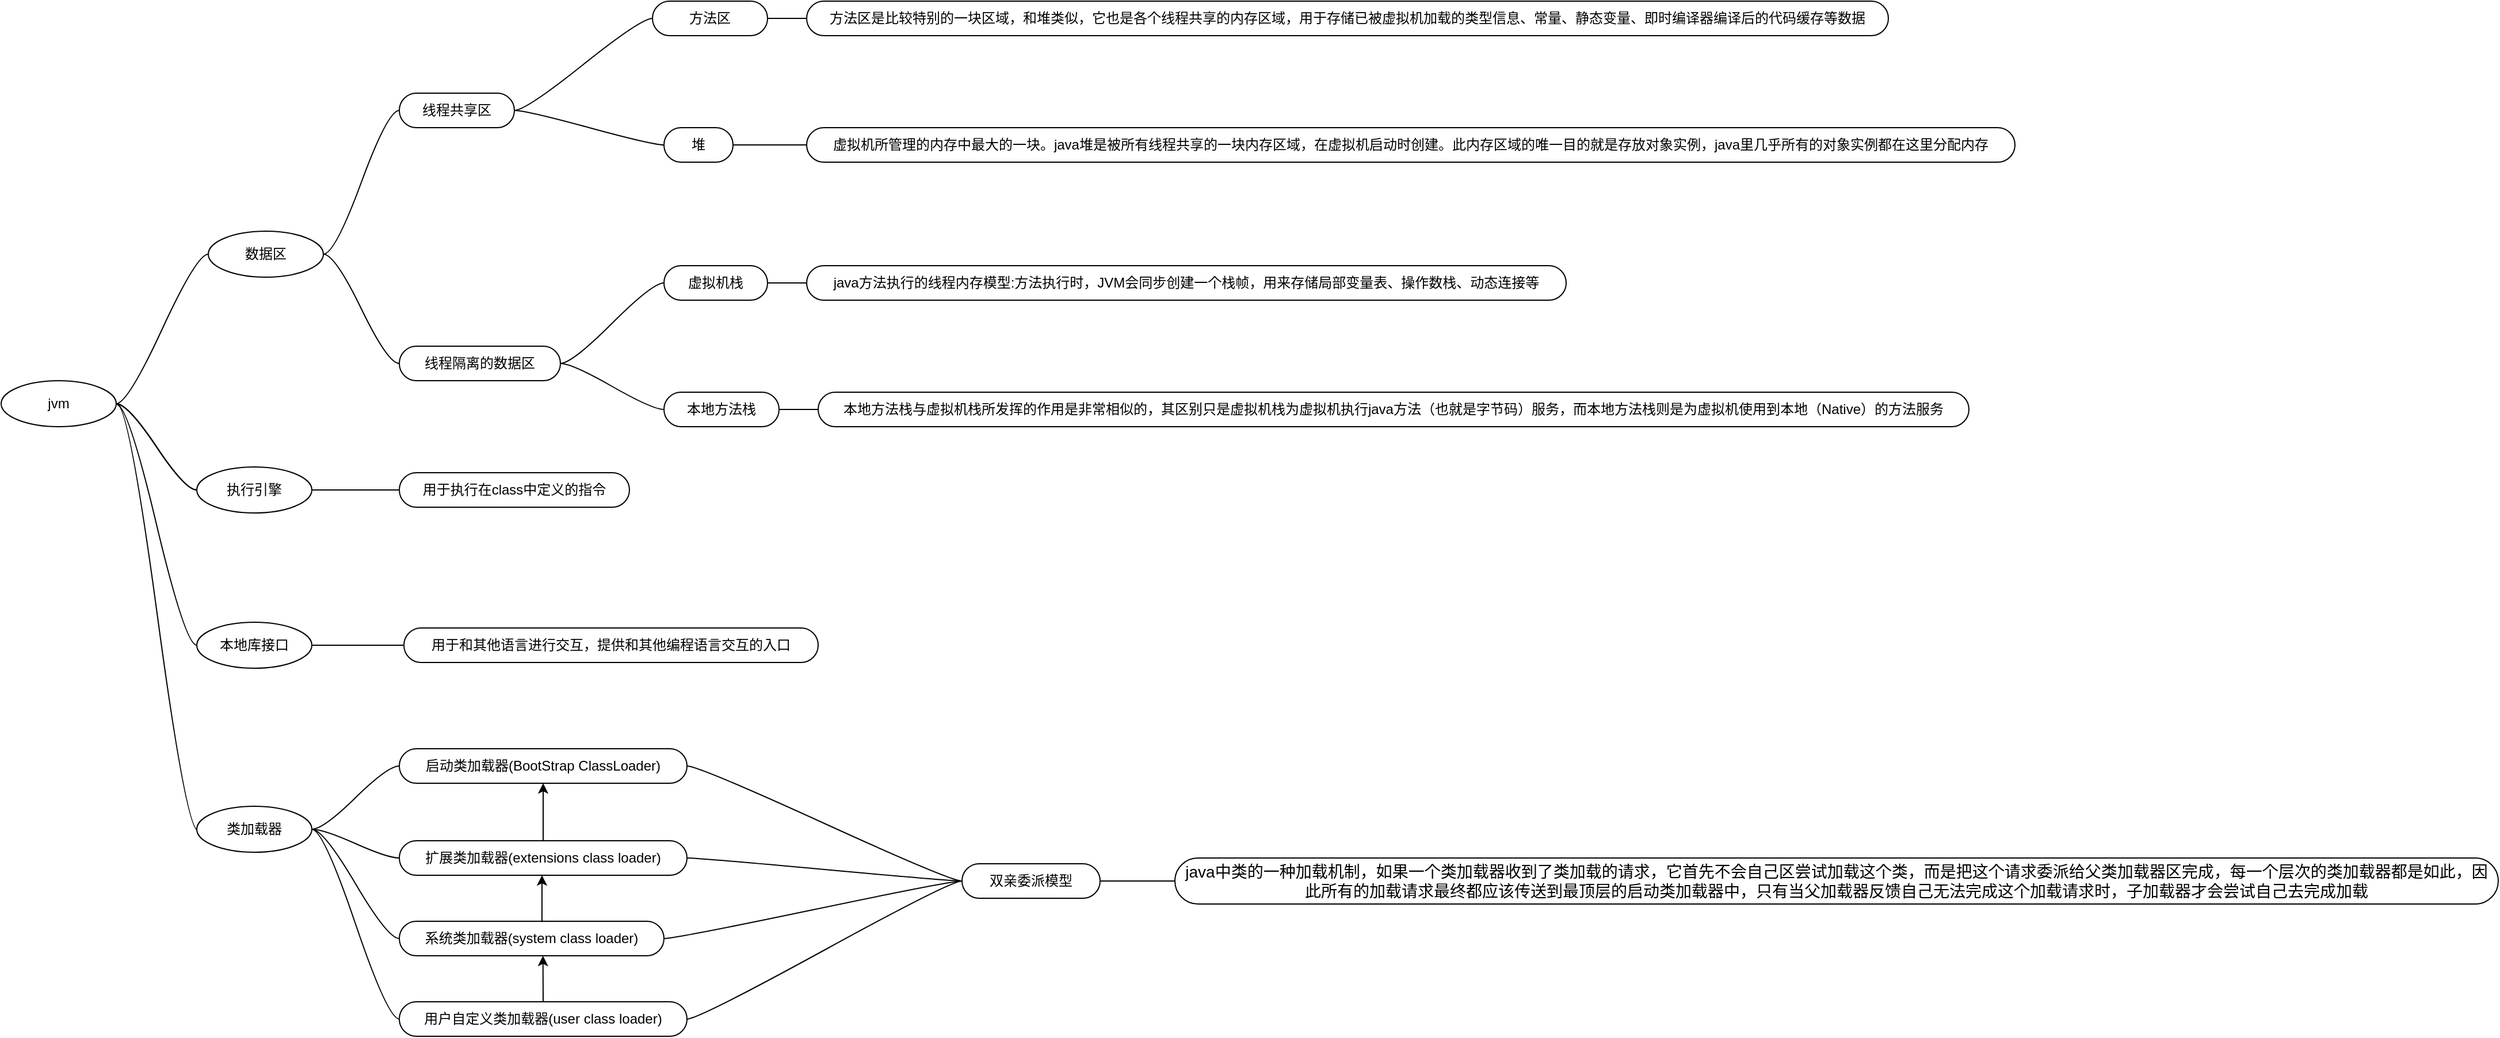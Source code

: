 <mxfile version="21.1.5" type="github">
  <diagram name="第 1 页" id="SBbXXd1s9cjQZMYbOweZ">
    <mxGraphModel dx="1687" dy="944" grid="1" gridSize="10" guides="1" tooltips="1" connect="1" arrows="1" fold="1" page="1" pageScale="1" pageWidth="827" pageHeight="1169" math="0" shadow="0">
      <root>
        <mxCell id="0" />
        <mxCell id="1" parent="0" />
        <mxCell id="zivrHOLhs4LDvnfFxel--1" value="数据区" style="ellipse;whiteSpace=wrap;html=1;align=center;newEdgeStyle={&quot;edgeStyle&quot;:&quot;entityRelationEdgeStyle&quot;,&quot;startArrow&quot;:&quot;none&quot;,&quot;endArrow&quot;:&quot;none&quot;,&quot;segment&quot;:10,&quot;curved&quot;:1,&quot;sourcePerimeterSpacing&quot;:0,&quot;targetPerimeterSpacing&quot;:0};treeFolding=1;treeMoving=1;" vertex="1" parent="1">
          <mxGeometry x="230" y="360" width="100" height="40" as="geometry" />
        </mxCell>
        <mxCell id="zivrHOLhs4LDvnfFxel--12" value="" style="edgeStyle=entityRelationEdgeStyle;rounded=0;orthogonalLoop=1;jettySize=auto;html=1;startArrow=none;endArrow=none;segment=10;curved=1;sourcePerimeterSpacing=0;targetPerimeterSpacing=0;" edge="1" parent="1" source="zivrHOLhs4LDvnfFxel--9" target="zivrHOLhs4LDvnfFxel--11">
          <mxGeometry relative="1" as="geometry" />
        </mxCell>
        <mxCell id="zivrHOLhs4LDvnfFxel--20" value="" style="edgeStyle=entityRelationEdgeStyle;rounded=0;orthogonalLoop=1;jettySize=auto;html=1;startArrow=none;endArrow=none;segment=10;curved=1;sourcePerimeterSpacing=0;targetPerimeterSpacing=0;" edge="1" parent="1" source="zivrHOLhs4LDvnfFxel--9" target="zivrHOLhs4LDvnfFxel--19">
          <mxGeometry relative="1" as="geometry" />
        </mxCell>
        <mxCell id="zivrHOLhs4LDvnfFxel--9" value="线程共享区" style="whiteSpace=wrap;html=1;rounded=1;arcSize=50;align=center;verticalAlign=middle;strokeWidth=1;autosize=1;spacing=4;treeFolding=1;treeMoving=1;newEdgeStyle={&quot;edgeStyle&quot;:&quot;entityRelationEdgeStyle&quot;,&quot;startArrow&quot;:&quot;none&quot;,&quot;endArrow&quot;:&quot;none&quot;,&quot;segment&quot;:10,&quot;curved&quot;:1,&quot;sourcePerimeterSpacing&quot;:0,&quot;targetPerimeterSpacing&quot;:0};" vertex="1" parent="1">
          <mxGeometry x="396" y="240" width="100" height="30" as="geometry" />
        </mxCell>
        <mxCell id="zivrHOLhs4LDvnfFxel--10" value="" style="edgeStyle=entityRelationEdgeStyle;startArrow=none;endArrow=none;segment=10;curved=1;sourcePerimeterSpacing=0;targetPerimeterSpacing=0;rounded=0;exitX=1;exitY=0.5;exitDx=0;exitDy=0;" edge="1" target="zivrHOLhs4LDvnfFxel--9" parent="1" source="zivrHOLhs4LDvnfFxel--1">
          <mxGeometry relative="1" as="geometry">
            <mxPoint x="374" y="500" as="sourcePoint" />
          </mxGeometry>
        </mxCell>
        <mxCell id="zivrHOLhs4LDvnfFxel--18" value="" style="edgeStyle=entityRelationEdgeStyle;rounded=0;orthogonalLoop=1;jettySize=auto;html=1;startArrow=none;endArrow=none;segment=10;curved=1;sourcePerimeterSpacing=0;targetPerimeterSpacing=0;" edge="1" parent="1" source="zivrHOLhs4LDvnfFxel--11" target="zivrHOLhs4LDvnfFxel--17">
          <mxGeometry relative="1" as="geometry" />
        </mxCell>
        <mxCell id="zivrHOLhs4LDvnfFxel--11" value="方法区" style="whiteSpace=wrap;html=1;rounded=1;arcSize=50;align=center;verticalAlign=middle;strokeWidth=1;autosize=1;spacing=4;treeFolding=1;treeMoving=1;newEdgeStyle={&quot;edgeStyle&quot;:&quot;entityRelationEdgeStyle&quot;,&quot;startArrow&quot;:&quot;none&quot;,&quot;endArrow&quot;:&quot;none&quot;,&quot;segment&quot;:10,&quot;curved&quot;:1,&quot;sourcePerimeterSpacing&quot;:0,&quot;targetPerimeterSpacing&quot;:0};" vertex="1" parent="1">
          <mxGeometry x="616" y="160" width="100" height="30" as="geometry" />
        </mxCell>
        <mxCell id="zivrHOLhs4LDvnfFxel--24" value="" style="edgeStyle=entityRelationEdgeStyle;rounded=0;orthogonalLoop=1;jettySize=auto;html=1;startArrow=none;endArrow=none;segment=10;curved=1;sourcePerimeterSpacing=0;targetPerimeterSpacing=0;" edge="1" parent="1" source="zivrHOLhs4LDvnfFxel--15" target="zivrHOLhs4LDvnfFxel--23">
          <mxGeometry relative="1" as="geometry" />
        </mxCell>
        <mxCell id="zivrHOLhs4LDvnfFxel--28" value="" style="edgeStyle=entityRelationEdgeStyle;rounded=0;orthogonalLoop=1;jettySize=auto;html=1;startArrow=none;endArrow=none;segment=10;curved=1;sourcePerimeterSpacing=0;targetPerimeterSpacing=0;" edge="1" parent="1" source="zivrHOLhs4LDvnfFxel--15" target="zivrHOLhs4LDvnfFxel--27">
          <mxGeometry relative="1" as="geometry" />
        </mxCell>
        <mxCell id="zivrHOLhs4LDvnfFxel--15" value="线程隔离的数据区" style="whiteSpace=wrap;html=1;rounded=1;arcSize=50;align=center;verticalAlign=middle;strokeWidth=1;autosize=1;spacing=4;treeFolding=1;treeMoving=1;newEdgeStyle={&quot;edgeStyle&quot;:&quot;entityRelationEdgeStyle&quot;,&quot;startArrow&quot;:&quot;none&quot;,&quot;endArrow&quot;:&quot;none&quot;,&quot;segment&quot;:10,&quot;curved&quot;:1,&quot;sourcePerimeterSpacing&quot;:0,&quot;targetPerimeterSpacing&quot;:0};" vertex="1" parent="1">
          <mxGeometry x="396" y="460" width="140" height="30" as="geometry" />
        </mxCell>
        <mxCell id="zivrHOLhs4LDvnfFxel--16" value="" style="edgeStyle=entityRelationEdgeStyle;startArrow=none;endArrow=none;segment=10;curved=1;sourcePerimeterSpacing=0;targetPerimeterSpacing=0;rounded=0;exitX=1;exitY=0.5;exitDx=0;exitDy=0;" edge="1" target="zivrHOLhs4LDvnfFxel--15" parent="1" source="zivrHOLhs4LDvnfFxel--1">
          <mxGeometry relative="1" as="geometry">
            <mxPoint x="340" y="510" as="sourcePoint" />
          </mxGeometry>
        </mxCell>
        <mxCell id="zivrHOLhs4LDvnfFxel--17" value="方法区是比较特别的一块区域，和堆类似，它也是各个线程共享的内存区域，用于存储已被虚拟机加载的类型信息、常量、静态变量、即时编译器编译后的代码缓存等数据" style="whiteSpace=wrap;html=1;rounded=1;arcSize=50;align=center;verticalAlign=middle;strokeWidth=1;autosize=1;spacing=4;treeFolding=1;treeMoving=1;newEdgeStyle={&quot;edgeStyle&quot;:&quot;entityRelationEdgeStyle&quot;,&quot;startArrow&quot;:&quot;none&quot;,&quot;endArrow&quot;:&quot;none&quot;,&quot;segment&quot;:10,&quot;curved&quot;:1,&quot;sourcePerimeterSpacing&quot;:0,&quot;targetPerimeterSpacing&quot;:0};" vertex="1" parent="1">
          <mxGeometry x="750" y="160" width="940" height="30" as="geometry" />
        </mxCell>
        <mxCell id="zivrHOLhs4LDvnfFxel--22" value="" style="edgeStyle=entityRelationEdgeStyle;rounded=0;orthogonalLoop=1;jettySize=auto;html=1;startArrow=none;endArrow=none;segment=10;curved=1;sourcePerimeterSpacing=0;targetPerimeterSpacing=0;" edge="1" parent="1" source="zivrHOLhs4LDvnfFxel--19" target="zivrHOLhs4LDvnfFxel--21">
          <mxGeometry relative="1" as="geometry" />
        </mxCell>
        <mxCell id="zivrHOLhs4LDvnfFxel--19" value="堆" style="whiteSpace=wrap;html=1;rounded=1;arcSize=50;align=center;verticalAlign=middle;strokeWidth=1;autosize=1;spacing=4;treeFolding=1;treeMoving=1;newEdgeStyle={&quot;edgeStyle&quot;:&quot;entityRelationEdgeStyle&quot;,&quot;startArrow&quot;:&quot;none&quot;,&quot;endArrow&quot;:&quot;none&quot;,&quot;segment&quot;:10,&quot;curved&quot;:1,&quot;sourcePerimeterSpacing&quot;:0,&quot;targetPerimeterSpacing&quot;:0};" vertex="1" parent="1">
          <mxGeometry x="626" y="270" width="60" height="30" as="geometry" />
        </mxCell>
        <mxCell id="zivrHOLhs4LDvnfFxel--21" value="虚拟机所管理的内存中最大的一块。java堆是被所有线程共享的一块内存区域，在虚拟机启动时创建。此内存区域的唯一目的就是存放对象实例，java里几乎所有的对象实例都在这里分配内存" style="whiteSpace=wrap;html=1;rounded=1;arcSize=50;align=center;verticalAlign=middle;strokeWidth=1;autosize=1;spacing=4;treeFolding=1;treeMoving=1;newEdgeStyle={&quot;edgeStyle&quot;:&quot;entityRelationEdgeStyle&quot;,&quot;startArrow&quot;:&quot;none&quot;,&quot;endArrow&quot;:&quot;none&quot;,&quot;segment&quot;:10,&quot;curved&quot;:1,&quot;sourcePerimeterSpacing&quot;:0,&quot;targetPerimeterSpacing&quot;:0};" vertex="1" parent="1">
          <mxGeometry x="750" y="270" width="1050" height="30" as="geometry" />
        </mxCell>
        <mxCell id="zivrHOLhs4LDvnfFxel--26" value="" style="edgeStyle=entityRelationEdgeStyle;rounded=0;orthogonalLoop=1;jettySize=auto;html=1;startArrow=none;endArrow=none;segment=10;curved=1;sourcePerimeterSpacing=0;targetPerimeterSpacing=0;" edge="1" parent="1" source="zivrHOLhs4LDvnfFxel--23" target="zivrHOLhs4LDvnfFxel--25">
          <mxGeometry relative="1" as="geometry" />
        </mxCell>
        <mxCell id="zivrHOLhs4LDvnfFxel--23" value="虚拟机栈" style="whiteSpace=wrap;html=1;rounded=1;arcSize=50;align=center;verticalAlign=middle;strokeWidth=1;autosize=1;spacing=4;treeFolding=1;treeMoving=1;newEdgeStyle={&quot;edgeStyle&quot;:&quot;entityRelationEdgeStyle&quot;,&quot;startArrow&quot;:&quot;none&quot;,&quot;endArrow&quot;:&quot;none&quot;,&quot;segment&quot;:10,&quot;curved&quot;:1,&quot;sourcePerimeterSpacing&quot;:0,&quot;targetPerimeterSpacing&quot;:0};" vertex="1" parent="1">
          <mxGeometry x="626" y="390" width="90" height="30" as="geometry" />
        </mxCell>
        <mxCell id="zivrHOLhs4LDvnfFxel--25" value="java方法执行的线程内存模型:方法执行时，JVM会同步创建一个栈帧，用来存储局部变量表、操作数栈、动态连接等" style="whiteSpace=wrap;html=1;rounded=1;arcSize=50;align=center;verticalAlign=middle;strokeWidth=1;autosize=1;spacing=4;treeFolding=1;treeMoving=1;newEdgeStyle={&quot;edgeStyle&quot;:&quot;entityRelationEdgeStyle&quot;,&quot;startArrow&quot;:&quot;none&quot;,&quot;endArrow&quot;:&quot;none&quot;,&quot;segment&quot;:10,&quot;curved&quot;:1,&quot;sourcePerimeterSpacing&quot;:0,&quot;targetPerimeterSpacing&quot;:0};" vertex="1" parent="1">
          <mxGeometry x="750" y="390" width="660" height="30" as="geometry" />
        </mxCell>
        <mxCell id="zivrHOLhs4LDvnfFxel--30" value="" style="edgeStyle=entityRelationEdgeStyle;rounded=0;orthogonalLoop=1;jettySize=auto;html=1;startArrow=none;endArrow=none;segment=10;curved=1;sourcePerimeterSpacing=0;targetPerimeterSpacing=0;entryX=0;entryY=0.5;entryDx=0;entryDy=0;" edge="1" parent="1" source="zivrHOLhs4LDvnfFxel--27" target="zivrHOLhs4LDvnfFxel--29">
          <mxGeometry relative="1" as="geometry">
            <mxPoint x="856" y="470.0" as="targetPoint" />
          </mxGeometry>
        </mxCell>
        <mxCell id="zivrHOLhs4LDvnfFxel--27" value="本地方法栈" style="whiteSpace=wrap;html=1;rounded=1;arcSize=50;align=center;verticalAlign=middle;strokeWidth=1;autosize=1;spacing=4;treeFolding=1;treeMoving=1;newEdgeStyle={&quot;edgeStyle&quot;:&quot;entityRelationEdgeStyle&quot;,&quot;startArrow&quot;:&quot;none&quot;,&quot;endArrow&quot;:&quot;none&quot;,&quot;segment&quot;:10,&quot;curved&quot;:1,&quot;sourcePerimeterSpacing&quot;:0,&quot;targetPerimeterSpacing&quot;:0};" vertex="1" parent="1">
          <mxGeometry x="626" y="500" width="100" height="30" as="geometry" />
        </mxCell>
        <mxCell id="zivrHOLhs4LDvnfFxel--29" value="本地方法栈与虚拟机栈所发挥的作用是非常相似的，其区别只是虚拟机栈为虚拟机执行java方法（也就是字节码）服务，而本地方法栈则是为虚拟机使用到本地（Native）的方法服务" style="whiteSpace=wrap;html=1;rounded=1;arcSize=50;align=center;verticalAlign=middle;strokeWidth=1;autosize=1;spacing=4;treeFolding=1;treeMoving=1;newEdgeStyle={&quot;edgeStyle&quot;:&quot;entityRelationEdgeStyle&quot;,&quot;startArrow&quot;:&quot;none&quot;,&quot;endArrow&quot;:&quot;none&quot;,&quot;segment&quot;:10,&quot;curved&quot;:1,&quot;sourcePerimeterSpacing&quot;:0,&quot;targetPerimeterSpacing&quot;:0};" vertex="1" parent="1">
          <mxGeometry x="760" y="500" width="1000" height="30" as="geometry" />
        </mxCell>
        <mxCell id="zivrHOLhs4LDvnfFxel--39" style="edgeStyle=entityRelationEdgeStyle;rounded=0;orthogonalLoop=1;jettySize=auto;html=1;startArrow=none;endArrow=none;segment=10;curved=1;sourcePerimeterSpacing=0;targetPerimeterSpacing=0;entryX=0;entryY=0.5;entryDx=0;entryDy=0;" edge="1" parent="1" source="zivrHOLhs4LDvnfFxel--38" target="zivrHOLhs4LDvnfFxel--1">
          <mxGeometry relative="1" as="geometry" />
        </mxCell>
        <mxCell id="zivrHOLhs4LDvnfFxel--43" value="" style="edgeStyle=entityRelationEdgeStyle;rounded=0;orthogonalLoop=1;jettySize=auto;html=1;startArrow=none;endArrow=none;segment=10;curved=1;sourcePerimeterSpacing=0;targetPerimeterSpacing=0;exitX=1;exitY=0.5;exitDx=0;exitDy=0;exitPerimeter=0;" edge="1" parent="1" source="zivrHOLhs4LDvnfFxel--38" target="zivrHOLhs4LDvnfFxel--42">
          <mxGeometry relative="1" as="geometry" />
        </mxCell>
        <mxCell id="zivrHOLhs4LDvnfFxel--44" value="" style="edgeStyle=entityRelationEdgeStyle;rounded=0;orthogonalLoop=1;jettySize=auto;html=1;startArrow=none;endArrow=none;segment=10;curved=1;sourcePerimeterSpacing=0;targetPerimeterSpacing=0;" edge="1" parent="1" source="zivrHOLhs4LDvnfFxel--38" target="zivrHOLhs4LDvnfFxel--42">
          <mxGeometry relative="1" as="geometry" />
        </mxCell>
        <mxCell id="zivrHOLhs4LDvnfFxel--49" value="" style="edgeStyle=entityRelationEdgeStyle;rounded=0;orthogonalLoop=1;jettySize=auto;html=1;startArrow=none;endArrow=none;segment=10;curved=1;sourcePerimeterSpacing=0;targetPerimeterSpacing=0;" edge="1" parent="1" source="zivrHOLhs4LDvnfFxel--38" target="zivrHOLhs4LDvnfFxel--42">
          <mxGeometry relative="1" as="geometry" />
        </mxCell>
        <mxCell id="zivrHOLhs4LDvnfFxel--51" value="" style="edgeStyle=entityRelationEdgeStyle;rounded=0;orthogonalLoop=1;jettySize=auto;html=1;startArrow=none;endArrow=none;segment=10;curved=1;sourcePerimeterSpacing=0;targetPerimeterSpacing=0;" edge="1" parent="1" source="zivrHOLhs4LDvnfFxel--38" target="zivrHOLhs4LDvnfFxel--42">
          <mxGeometry relative="1" as="geometry" />
        </mxCell>
        <mxCell id="zivrHOLhs4LDvnfFxel--53" style="edgeStyle=entityRelationEdgeStyle;rounded=0;orthogonalLoop=1;jettySize=auto;html=1;startArrow=none;endArrow=none;segment=10;curved=1;sourcePerimeterSpacing=0;targetPerimeterSpacing=0;entryX=0;entryY=0.5;entryDx=0;entryDy=0;" edge="1" parent="1" source="zivrHOLhs4LDvnfFxel--38" target="zivrHOLhs4LDvnfFxel--52">
          <mxGeometry relative="1" as="geometry" />
        </mxCell>
        <mxCell id="zivrHOLhs4LDvnfFxel--57" style="edgeStyle=entityRelationEdgeStyle;rounded=0;orthogonalLoop=1;jettySize=auto;html=1;startArrow=none;endArrow=none;segment=10;curved=1;sourcePerimeterSpacing=0;targetPerimeterSpacing=0;exitX=1;exitY=0.5;exitDx=0;exitDy=0;entryX=0;entryY=0.5;entryDx=0;entryDy=0;" edge="1" parent="1">
          <mxGeometry relative="1" as="geometry">
            <mxPoint x="221" y="881" as="targetPoint" />
            <mxPoint x="151" y="511.0" as="sourcePoint" />
          </mxGeometry>
        </mxCell>
        <mxCell id="zivrHOLhs4LDvnfFxel--38" value="jvm" style="ellipse;whiteSpace=wrap;html=1;align=center;newEdgeStyle={&quot;edgeStyle&quot;:&quot;entityRelationEdgeStyle&quot;,&quot;startArrow&quot;:&quot;none&quot;,&quot;endArrow&quot;:&quot;none&quot;,&quot;segment&quot;:10,&quot;curved&quot;:1,&quot;sourcePerimeterSpacing&quot;:0,&quot;targetPerimeterSpacing&quot;:0};treeFolding=1;treeMoving=1;" vertex="1" parent="1">
          <mxGeometry x="50" y="490" width="100" height="40" as="geometry" />
        </mxCell>
        <mxCell id="zivrHOLhs4LDvnfFxel--42" value="执行引擎" style="ellipse;whiteSpace=wrap;html=1;align=center;newEdgeStyle={&quot;edgeStyle&quot;:&quot;entityRelationEdgeStyle&quot;,&quot;startArrow&quot;:&quot;none&quot;,&quot;endArrow&quot;:&quot;none&quot;,&quot;segment&quot;:10,&quot;curved&quot;:1,&quot;sourcePerimeterSpacing&quot;:0,&quot;targetPerimeterSpacing&quot;:0};treeFolding=1;treeMoving=1;" vertex="1" parent="1">
          <mxGeometry x="220" y="565" width="100" height="40" as="geometry" />
        </mxCell>
        <mxCell id="zivrHOLhs4LDvnfFxel--47" value="用于执行在class中定义的指令" style="whiteSpace=wrap;html=1;rounded=1;arcSize=50;align=center;verticalAlign=middle;strokeWidth=1;autosize=1;spacing=4;treeFolding=1;treeMoving=1;newEdgeStyle={&quot;edgeStyle&quot;:&quot;entityRelationEdgeStyle&quot;,&quot;startArrow&quot;:&quot;none&quot;,&quot;endArrow&quot;:&quot;none&quot;,&quot;segment&quot;:10,&quot;curved&quot;:1,&quot;sourcePerimeterSpacing&quot;:0,&quot;targetPerimeterSpacing&quot;:0};" vertex="1" parent="1">
          <mxGeometry x="396" y="570" width="200" height="30" as="geometry" />
        </mxCell>
        <mxCell id="zivrHOLhs4LDvnfFxel--48" value="" style="edgeStyle=entityRelationEdgeStyle;startArrow=none;endArrow=none;segment=10;curved=1;sourcePerimeterSpacing=0;targetPerimeterSpacing=0;rounded=0;exitX=1;exitY=0.5;exitDx=0;exitDy=0;" edge="1" target="zivrHOLhs4LDvnfFxel--47" parent="1" source="zivrHOLhs4LDvnfFxel--42">
          <mxGeometry relative="1" as="geometry">
            <mxPoint x="349" y="492" as="sourcePoint" />
          </mxGeometry>
        </mxCell>
        <mxCell id="zivrHOLhs4LDvnfFxel--55" style="edgeStyle=entityRelationEdgeStyle;rounded=0;orthogonalLoop=1;jettySize=auto;html=1;startArrow=none;endArrow=none;segment=10;curved=1;sourcePerimeterSpacing=0;targetPerimeterSpacing=0;entryX=0;entryY=0.5;entryDx=0;entryDy=0;" edge="1" parent="1" source="zivrHOLhs4LDvnfFxel--52" target="zivrHOLhs4LDvnfFxel--54">
          <mxGeometry relative="1" as="geometry" />
        </mxCell>
        <mxCell id="zivrHOLhs4LDvnfFxel--52" value="本地库接口" style="ellipse;whiteSpace=wrap;html=1;align=center;newEdgeStyle={&quot;edgeStyle&quot;:&quot;entityRelationEdgeStyle&quot;,&quot;startArrow&quot;:&quot;none&quot;,&quot;endArrow&quot;:&quot;none&quot;,&quot;segment&quot;:10,&quot;curved&quot;:1,&quot;sourcePerimeterSpacing&quot;:0,&quot;targetPerimeterSpacing&quot;:0};treeFolding=1;treeMoving=1;" vertex="1" parent="1">
          <mxGeometry x="220" y="700" width="100" height="40" as="geometry" />
        </mxCell>
        <mxCell id="zivrHOLhs4LDvnfFxel--54" value="用于和其他语言进行交互，提供和其他编程语言交互的入口" style="whiteSpace=wrap;html=1;rounded=1;arcSize=50;align=center;verticalAlign=middle;strokeWidth=1;autosize=1;spacing=4;treeFolding=1;treeMoving=1;newEdgeStyle={&quot;edgeStyle&quot;:&quot;entityRelationEdgeStyle&quot;,&quot;startArrow&quot;:&quot;none&quot;,&quot;endArrow&quot;:&quot;none&quot;,&quot;segment&quot;:10,&quot;curved&quot;:1,&quot;sourcePerimeterSpacing&quot;:0,&quot;targetPerimeterSpacing&quot;:0};" vertex="1" parent="1">
          <mxGeometry x="400" y="705" width="360" height="30" as="geometry" />
        </mxCell>
        <mxCell id="zivrHOLhs4LDvnfFxel--62" style="edgeStyle=entityRelationEdgeStyle;rounded=0;orthogonalLoop=1;jettySize=auto;html=1;startArrow=none;endArrow=none;segment=10;curved=1;sourcePerimeterSpacing=0;targetPerimeterSpacing=0;exitX=1;exitY=0.5;exitDx=0;exitDy=0;entryX=0;entryY=0.5;entryDx=0;entryDy=0;" edge="1" parent="1" source="zivrHOLhs4LDvnfFxel--58" target="zivrHOLhs4LDvnfFxel--61">
          <mxGeometry relative="1" as="geometry" />
        </mxCell>
        <mxCell id="zivrHOLhs4LDvnfFxel--64" style="edgeStyle=entityRelationEdgeStyle;rounded=0;orthogonalLoop=1;jettySize=auto;html=1;startArrow=none;endArrow=none;segment=10;curved=1;sourcePerimeterSpacing=0;targetPerimeterSpacing=0;exitX=1;exitY=0.5;exitDx=0;exitDy=0;entryX=0;entryY=0.5;entryDx=0;entryDy=0;" edge="1" parent="1" source="zivrHOLhs4LDvnfFxel--58" target="zivrHOLhs4LDvnfFxel--63">
          <mxGeometry relative="1" as="geometry" />
        </mxCell>
        <mxCell id="zivrHOLhs4LDvnfFxel--66" style="edgeStyle=entityRelationEdgeStyle;rounded=0;orthogonalLoop=1;jettySize=auto;html=1;startArrow=none;endArrow=none;segment=10;curved=1;sourcePerimeterSpacing=0;targetPerimeterSpacing=0;exitX=1;exitY=0.5;exitDx=0;exitDy=0;entryX=0;entryY=0.5;entryDx=0;entryDy=0;" edge="1" parent="1" source="zivrHOLhs4LDvnfFxel--58" target="zivrHOLhs4LDvnfFxel--65">
          <mxGeometry relative="1" as="geometry" />
        </mxCell>
        <mxCell id="zivrHOLhs4LDvnfFxel--58" value="类加载器" style="ellipse;whiteSpace=wrap;html=1;align=center;newEdgeStyle={&quot;edgeStyle&quot;:&quot;entityRelationEdgeStyle&quot;,&quot;startArrow&quot;:&quot;none&quot;,&quot;endArrow&quot;:&quot;none&quot;,&quot;segment&quot;:10,&quot;curved&quot;:1,&quot;sourcePerimeterSpacing&quot;:0,&quot;targetPerimeterSpacing&quot;:0};treeFolding=1;treeMoving=1;" vertex="1" parent="1">
          <mxGeometry x="220" y="860" width="100" height="40" as="geometry" />
        </mxCell>
        <mxCell id="zivrHOLhs4LDvnfFxel--68" style="edgeStyle=entityRelationEdgeStyle;rounded=0;orthogonalLoop=1;jettySize=auto;html=1;startArrow=none;endArrow=none;segment=10;curved=1;sourcePerimeterSpacing=0;targetPerimeterSpacing=0;exitX=1;exitY=0.5;exitDx=0;exitDy=0;entryX=0;entryY=0.5;entryDx=0;entryDy=0;" edge="1" parent="1" source="zivrHOLhs4LDvnfFxel--59" target="zivrHOLhs4LDvnfFxel--67">
          <mxGeometry relative="1" as="geometry" />
        </mxCell>
        <mxCell id="zivrHOLhs4LDvnfFxel--59" value="启动类加载器(BootStrap ClassLoader)" style="whiteSpace=wrap;html=1;rounded=1;arcSize=50;align=center;verticalAlign=middle;strokeWidth=1;autosize=1;spacing=4;treeFolding=1;treeMoving=1;newEdgeStyle={&quot;edgeStyle&quot;:&quot;entityRelationEdgeStyle&quot;,&quot;startArrow&quot;:&quot;none&quot;,&quot;endArrow&quot;:&quot;none&quot;,&quot;segment&quot;:10,&quot;curved&quot;:1,&quot;sourcePerimeterSpacing&quot;:0,&quot;targetPerimeterSpacing&quot;:0};" vertex="1" parent="1">
          <mxGeometry x="396" y="810" width="250" height="30" as="geometry" />
        </mxCell>
        <mxCell id="zivrHOLhs4LDvnfFxel--60" value="" style="edgeStyle=entityRelationEdgeStyle;startArrow=none;endArrow=none;segment=10;curved=1;sourcePerimeterSpacing=0;targetPerimeterSpacing=0;rounded=0;exitX=1;exitY=0.5;exitDx=0;exitDy=0;" edge="1" target="zivrHOLhs4LDvnfFxel--59" parent="1" source="zivrHOLhs4LDvnfFxel--58">
          <mxGeometry relative="1" as="geometry">
            <mxPoint x="334" y="890" as="sourcePoint" />
          </mxGeometry>
        </mxCell>
        <mxCell id="zivrHOLhs4LDvnfFxel--69" style="edgeStyle=entityRelationEdgeStyle;rounded=0;orthogonalLoop=1;jettySize=auto;html=1;startArrow=none;endArrow=none;segment=10;curved=1;sourcePerimeterSpacing=0;targetPerimeterSpacing=0;entryX=0;entryY=0.5;entryDx=0;entryDy=0;" edge="1" parent="1" source="zivrHOLhs4LDvnfFxel--61" target="zivrHOLhs4LDvnfFxel--67">
          <mxGeometry relative="1" as="geometry" />
        </mxCell>
        <mxCell id="zivrHOLhs4LDvnfFxel--61" value="扩展类加载器(extensions class loader)" style="whiteSpace=wrap;html=1;rounded=1;arcSize=50;align=center;verticalAlign=middle;strokeWidth=1;autosize=1;spacing=4;treeFolding=1;treeMoving=1;newEdgeStyle={&quot;edgeStyle&quot;:&quot;entityRelationEdgeStyle&quot;,&quot;startArrow&quot;:&quot;none&quot;,&quot;endArrow&quot;:&quot;none&quot;,&quot;segment&quot;:10,&quot;curved&quot;:1,&quot;sourcePerimeterSpacing&quot;:0,&quot;targetPerimeterSpacing&quot;:0};" vertex="1" parent="1">
          <mxGeometry x="396" y="890" width="250" height="30" as="geometry" />
        </mxCell>
        <mxCell id="zivrHOLhs4LDvnfFxel--70" style="edgeStyle=entityRelationEdgeStyle;rounded=0;orthogonalLoop=1;jettySize=auto;html=1;startArrow=none;endArrow=none;segment=10;curved=1;sourcePerimeterSpacing=0;targetPerimeterSpacing=0;entryX=0;entryY=0.5;entryDx=0;entryDy=0;" edge="1" parent="1" source="zivrHOLhs4LDvnfFxel--63" target="zivrHOLhs4LDvnfFxel--67">
          <mxGeometry relative="1" as="geometry" />
        </mxCell>
        <mxCell id="zivrHOLhs4LDvnfFxel--63" value="系统类加载器(system class loader)" style="whiteSpace=wrap;html=1;rounded=1;arcSize=50;align=center;verticalAlign=middle;strokeWidth=1;autosize=1;spacing=4;treeFolding=1;treeMoving=1;newEdgeStyle={&quot;edgeStyle&quot;:&quot;entityRelationEdgeStyle&quot;,&quot;startArrow&quot;:&quot;none&quot;,&quot;endArrow&quot;:&quot;none&quot;,&quot;segment&quot;:10,&quot;curved&quot;:1,&quot;sourcePerimeterSpacing&quot;:0,&quot;targetPerimeterSpacing&quot;:0};" vertex="1" parent="1">
          <mxGeometry x="396" y="960" width="230" height="30" as="geometry" />
        </mxCell>
        <mxCell id="zivrHOLhs4LDvnfFxel--72" style="edgeStyle=entityRelationEdgeStyle;rounded=0;orthogonalLoop=1;jettySize=auto;html=1;startArrow=none;endArrow=none;segment=10;curved=1;sourcePerimeterSpacing=0;targetPerimeterSpacing=0;entryX=0;entryY=0.5;entryDx=0;entryDy=0;" edge="1" parent="1" source="zivrHOLhs4LDvnfFxel--65" target="zivrHOLhs4LDvnfFxel--67">
          <mxGeometry relative="1" as="geometry" />
        </mxCell>
        <mxCell id="zivrHOLhs4LDvnfFxel--65" value="用户自定义类加载器(user class loader)" style="whiteSpace=wrap;html=1;rounded=1;arcSize=50;align=center;verticalAlign=middle;strokeWidth=1;autosize=1;spacing=4;treeFolding=1;treeMoving=1;newEdgeStyle={&quot;edgeStyle&quot;:&quot;entityRelationEdgeStyle&quot;,&quot;startArrow&quot;:&quot;none&quot;,&quot;endArrow&quot;:&quot;none&quot;,&quot;segment&quot;:10,&quot;curved&quot;:1,&quot;sourcePerimeterSpacing&quot;:0,&quot;targetPerimeterSpacing&quot;:0};" vertex="1" parent="1">
          <mxGeometry x="396" y="1030" width="250" height="30" as="geometry" />
        </mxCell>
        <mxCell id="zivrHOLhs4LDvnfFxel--74" value="" style="edgeStyle=entityRelationEdgeStyle;rounded=0;orthogonalLoop=1;jettySize=auto;html=1;startArrow=none;endArrow=none;segment=10;curved=1;sourcePerimeterSpacing=0;targetPerimeterSpacing=0;" edge="1" parent="1" source="zivrHOLhs4LDvnfFxel--67" target="zivrHOLhs4LDvnfFxel--73">
          <mxGeometry relative="1" as="geometry" />
        </mxCell>
        <mxCell id="zivrHOLhs4LDvnfFxel--67" value="双亲委派模型" style="whiteSpace=wrap;html=1;rounded=1;arcSize=50;align=center;verticalAlign=middle;strokeWidth=1;autosize=1;spacing=4;treeFolding=1;treeMoving=1;newEdgeStyle={&quot;edgeStyle&quot;:&quot;entityRelationEdgeStyle&quot;,&quot;startArrow&quot;:&quot;none&quot;,&quot;endArrow&quot;:&quot;none&quot;,&quot;segment&quot;:10,&quot;curved&quot;:1,&quot;sourcePerimeterSpacing&quot;:0,&quot;targetPerimeterSpacing&quot;:0};" vertex="1" parent="1">
          <mxGeometry x="885" y="910" width="120" height="30" as="geometry" />
        </mxCell>
        <mxCell id="zivrHOLhs4LDvnfFxel--73" value="&lt;font style=&quot;font-size: 14px;&quot;&gt;java中类的一种加载机制，如果一个类加载器收到了类加载的请求，它首先不会自己区尝试加载这个类，而是把这个请求委派给父类加载器区完成，每一个层次的类加载器都是如此，因此所有的加载请求最终都应该传送到最顶层的启动类加载器中，只有当父加载器反馈自己无法完成这个加载请求时，子加载器才会尝试自己去完成加载&lt;/font&gt;" style="whiteSpace=wrap;html=1;rounded=1;arcSize=50;align=center;verticalAlign=middle;strokeWidth=1;autosize=1;spacing=4;treeFolding=1;treeMoving=1;newEdgeStyle={&quot;edgeStyle&quot;:&quot;entityRelationEdgeStyle&quot;,&quot;startArrow&quot;:&quot;none&quot;,&quot;endArrow&quot;:&quot;none&quot;,&quot;segment&quot;:10,&quot;curved&quot;:1,&quot;sourcePerimeterSpacing&quot;:0,&quot;targetPerimeterSpacing&quot;:0};" vertex="1" parent="1">
          <mxGeometry x="1070" y="905" width="1150" height="40" as="geometry" />
        </mxCell>
        <mxCell id="zivrHOLhs4LDvnfFxel--76" value="" style="endArrow=classic;html=1;rounded=0;entryX=0.5;entryY=1;entryDx=0;entryDy=0;exitX=0.5;exitY=0;exitDx=0;exitDy=0;" edge="1" parent="1" source="zivrHOLhs4LDvnfFxel--61" target="zivrHOLhs4LDvnfFxel--59">
          <mxGeometry width="50" height="50" relative="1" as="geometry">
            <mxPoint x="520" y="880" as="sourcePoint" />
            <mxPoint x="560" y="840" as="targetPoint" />
          </mxGeometry>
        </mxCell>
        <mxCell id="zivrHOLhs4LDvnfFxel--78" value="" style="endArrow=classic;html=1;rounded=0;exitX=0.539;exitY=0.024;exitDx=0;exitDy=0;exitPerimeter=0;" edge="1" parent="1" source="zivrHOLhs4LDvnfFxel--63">
          <mxGeometry width="50" height="50" relative="1" as="geometry">
            <mxPoint x="520" y="960" as="sourcePoint" />
            <mxPoint x="520" y="920" as="targetPoint" />
          </mxGeometry>
        </mxCell>
        <mxCell id="zivrHOLhs4LDvnfFxel--79" value="" style="endArrow=classic;html=1;rounded=0;entryX=0.5;entryY=1;entryDx=0;entryDy=0;exitX=0.5;exitY=0;exitDx=0;exitDy=0;" edge="1" parent="1" source="zivrHOLhs4LDvnfFxel--65">
          <mxGeometry width="50" height="50" relative="1" as="geometry">
            <mxPoint x="520" y="1020" as="sourcePoint" />
            <mxPoint x="520.82" y="990" as="targetPoint" />
          </mxGeometry>
        </mxCell>
      </root>
    </mxGraphModel>
  </diagram>
</mxfile>
